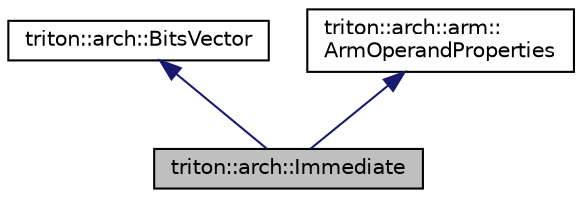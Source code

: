 digraph "triton::arch::Immediate"
{
  edge [fontname="Helvetica",fontsize="10",labelfontname="Helvetica",labelfontsize="10"];
  node [fontname="Helvetica",fontsize="10",shape=record];
  Node0 [label="triton::arch::Immediate",height=0.2,width=0.4,color="black", fillcolor="grey75", style="filled", fontcolor="black"];
  Node1 -> Node0 [dir="back",color="midnightblue",fontsize="10",style="solid",fontname="Helvetica"];
  Node1 [label="triton::arch::BitsVector",height=0.2,width=0.4,color="black", fillcolor="white", style="filled",URL="$classtriton_1_1arch_1_1BitsVector.html",tooltip="This class is used to deal with registers and memory as bits vector. "];
  Node2 -> Node0 [dir="back",color="midnightblue",fontsize="10",style="solid",fontname="Helvetica"];
  Node2 [label="triton::arch::arm::\lArmOperandProperties",height=0.2,width=0.4,color="black", fillcolor="white", style="filled",URL="$classtriton_1_1arch_1_1arm_1_1ArmOperandProperties.html",tooltip="This class is used to represent specific properties of an Arm operand. "];
}
